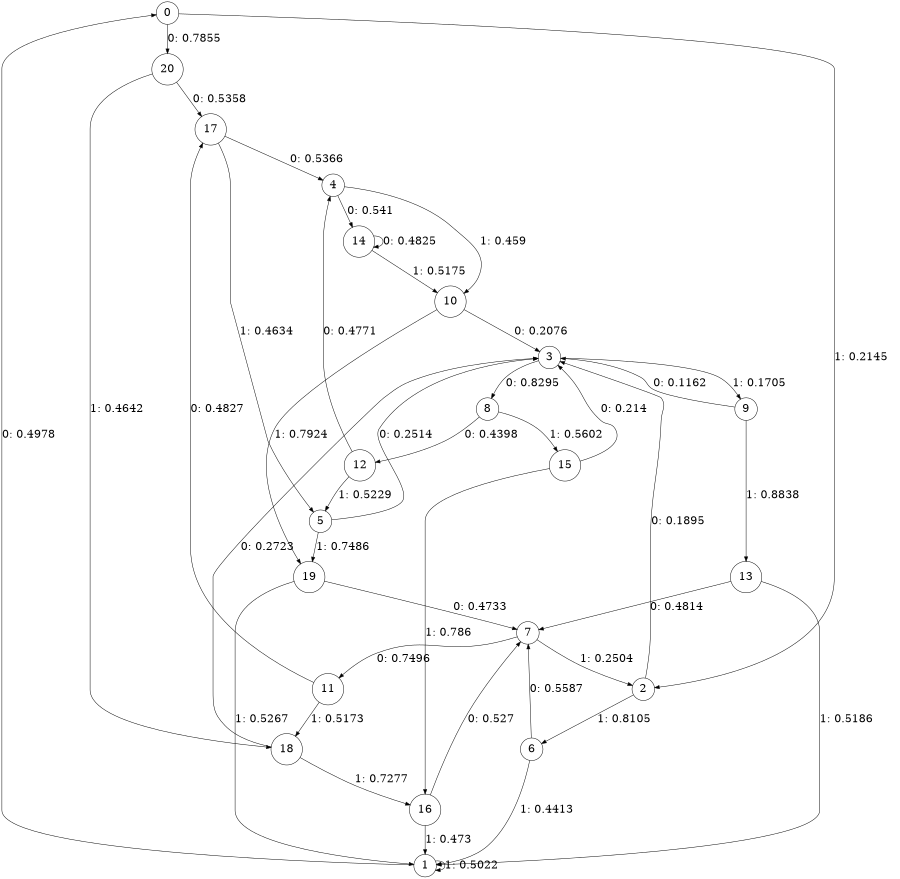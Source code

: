 digraph "ch19concat_phase3_L6" {
size = "6,8.5";
ratio = "fill";
node [shape = circle];
node [fontsize = 24];
edge [fontsize = 24];
0 -> 20 [label = "0: 0.7855   "];
0 -> 2 [label = "1: 0.2145   "];
1 -> 0 [label = "0: 0.4978   "];
1 -> 1 [label = "1: 0.5022   "];
2 -> 3 [label = "0: 0.1895   "];
2 -> 6 [label = "1: 0.8105   "];
3 -> 8 [label = "0: 0.8295   "];
3 -> 9 [label = "1: 0.1705   "];
4 -> 14 [label = "0: 0.541    "];
4 -> 10 [label = "1: 0.459    "];
5 -> 3 [label = "0: 0.2514   "];
5 -> 19 [label = "1: 0.7486   "];
6 -> 7 [label = "0: 0.5587   "];
6 -> 1 [label = "1: 0.4413   "];
7 -> 11 [label = "0: 0.7496   "];
7 -> 2 [label = "1: 0.2504   "];
8 -> 12 [label = "0: 0.4398   "];
8 -> 15 [label = "1: 0.5602   "];
9 -> 3 [label = "0: 0.1162   "];
9 -> 13 [label = "1: 0.8838   "];
10 -> 3 [label = "0: 0.2076   "];
10 -> 19 [label = "1: 0.7924   "];
11 -> 17 [label = "0: 0.4827   "];
11 -> 18 [label = "1: 0.5173   "];
12 -> 4 [label = "0: 0.4771   "];
12 -> 5 [label = "1: 0.5229   "];
13 -> 7 [label = "0: 0.4814   "];
13 -> 1 [label = "1: 0.5186   "];
14 -> 14 [label = "0: 0.4825   "];
14 -> 10 [label = "1: 0.5175   "];
15 -> 3 [label = "0: 0.214    "];
15 -> 16 [label = "1: 0.786    "];
16 -> 7 [label = "0: 0.527    "];
16 -> 1 [label = "1: 0.473    "];
17 -> 4 [label = "0: 0.5366   "];
17 -> 5 [label = "1: 0.4634   "];
18 -> 3 [label = "0: 0.2723   "];
18 -> 16 [label = "1: 0.7277   "];
19 -> 7 [label = "0: 0.4733   "];
19 -> 1 [label = "1: 0.5267   "];
20 -> 17 [label = "0: 0.5358   "];
20 -> 18 [label = "1: 0.4642   "];
}
